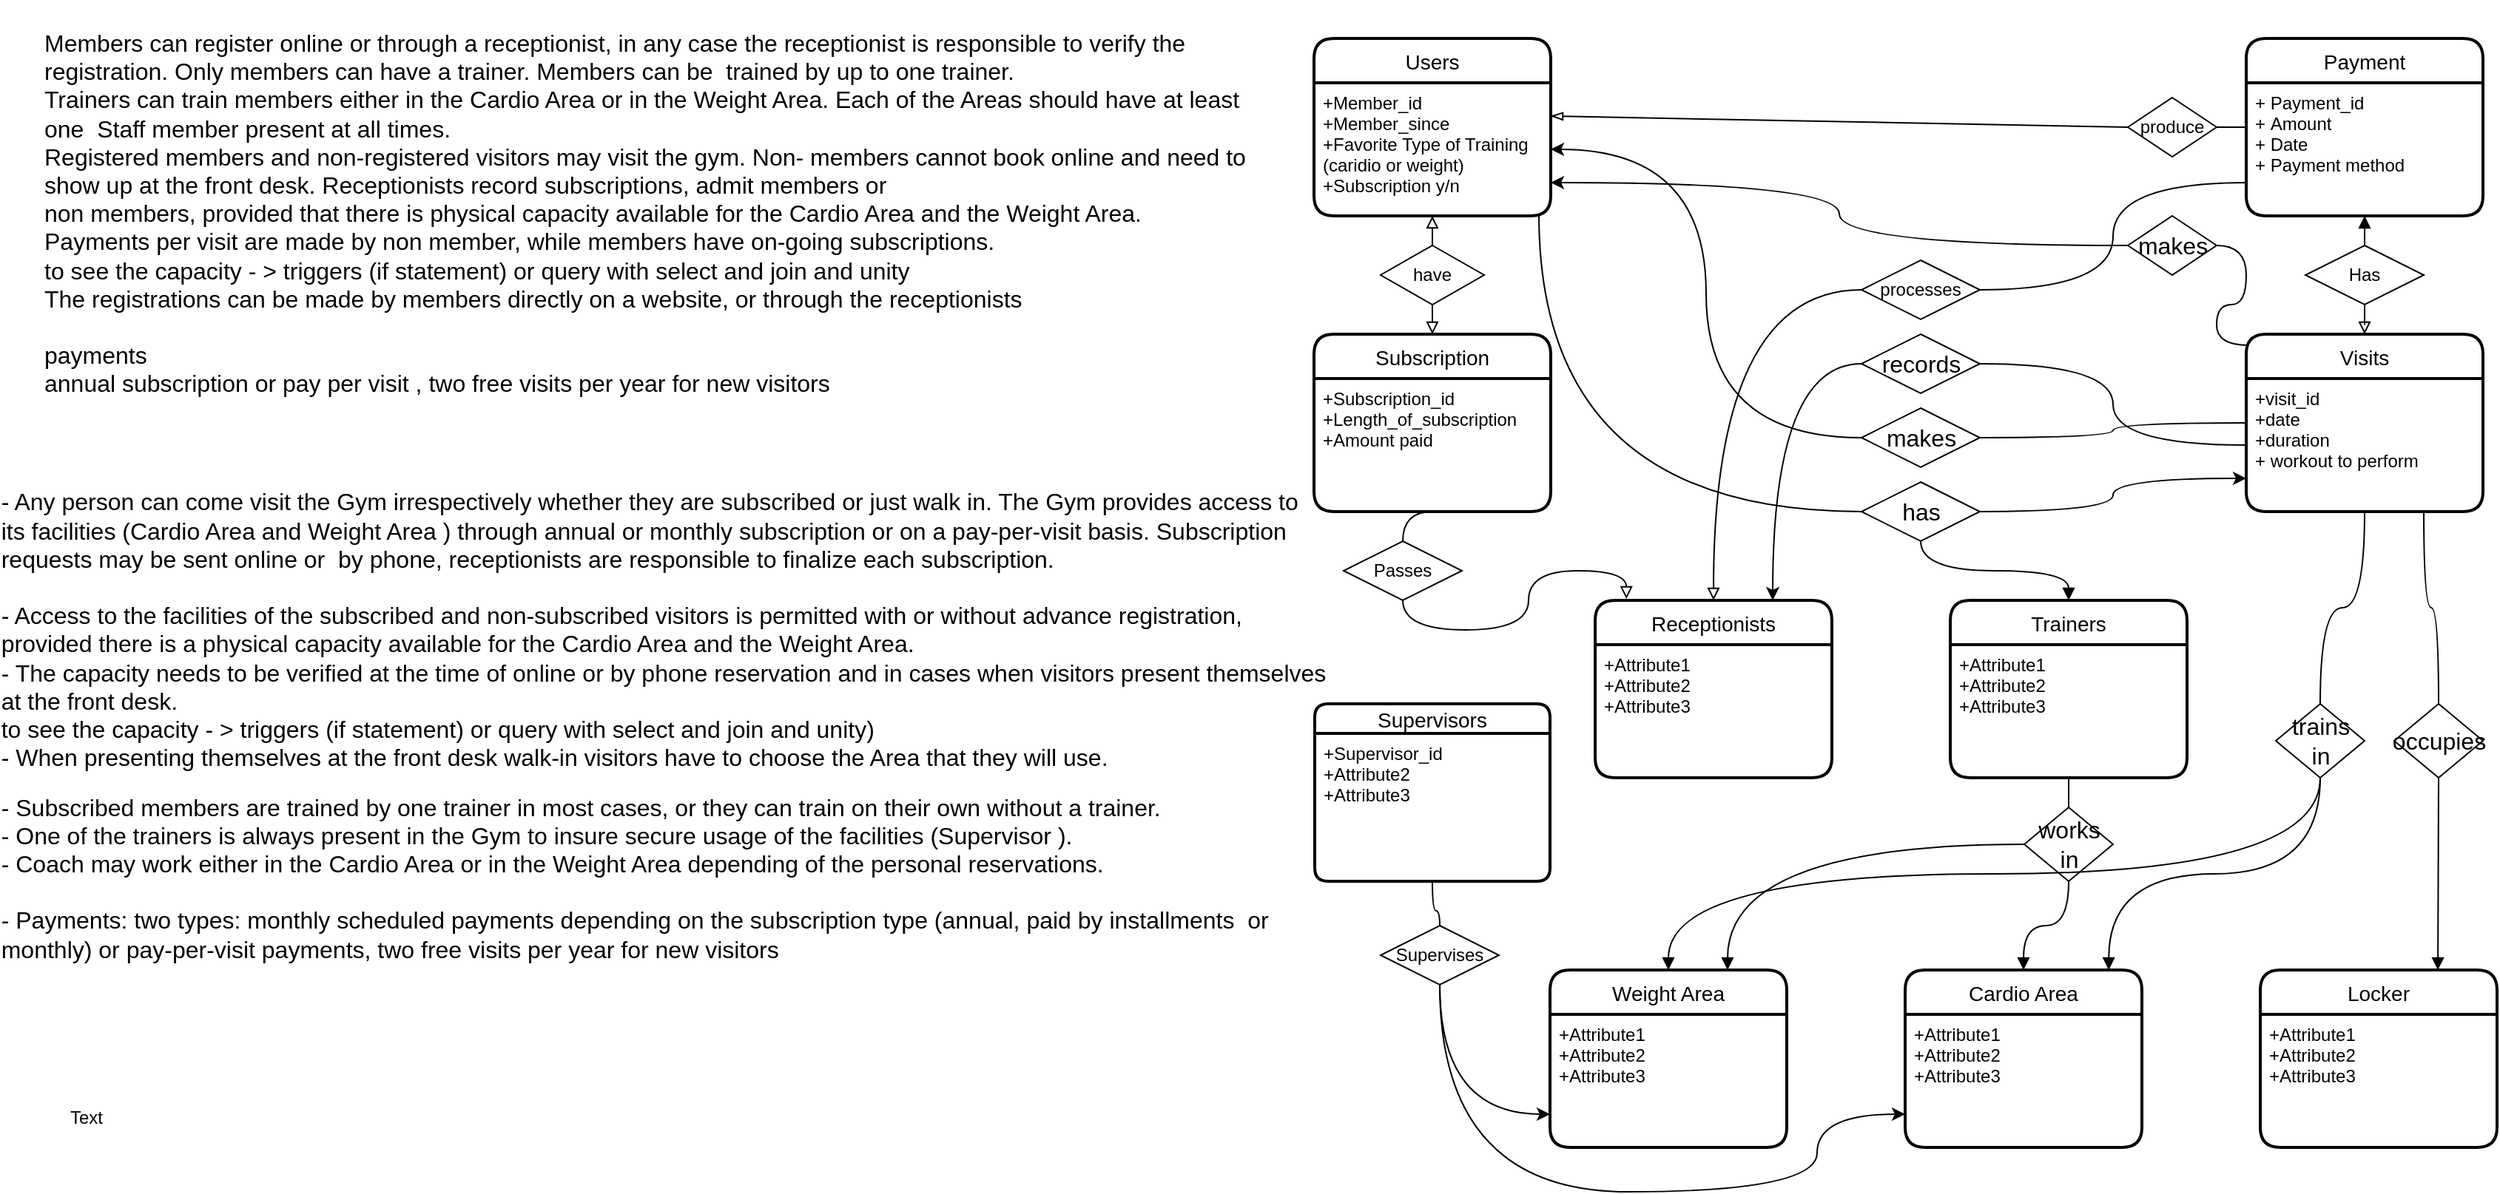 <mxfile version="16.6.2" type="github" pages="2">
  <diagram id="1JMSee2UDSkdAxNfkw2s" name="Page-1">
    <mxGraphModel dx="1918" dy="3443" grid="1" gridSize="10" guides="1" tooltips="1" connect="1" arrows="1" fold="1" page="1" pageScale="1" pageWidth="850" pageHeight="1100" math="0" shadow="0">
      <root>
        <mxCell id="0" />
        <mxCell id="1" parent="0" />
        <mxCell id="L0XOrqGyj3-YNECDvazH-1" value="&lt;div style=&quot;font-size: 16px&quot; align=&quot;left&quot;&gt;&lt;br&gt;&lt;div style=&quot;font-size: 16px&quot; align=&quot;left&quot;&gt;&lt;font style=&quot;font-size: 16px&quot;&gt;Members can register online or through a receptionist, in any case the receptionist is responsible to verify the &lt;br&gt;registration. Only members can have a trainer. Members can be&amp;nbsp; trained by up to one trainer.&lt;/font&gt;&lt;/div&gt;&lt;div style=&quot;font-size: 16px&quot; align=&quot;left&quot;&gt;&lt;font style=&quot;font-size: 16px&quot;&gt;Trainers can train members&amp;nbsp;either in the Cardio Area or in the Weight Area. Each of the Areas should have at least&lt;/font&gt;&lt;/div&gt;&lt;div style=&quot;font-size: 16px&quot; align=&quot;left&quot;&gt;&lt;font style=&quot;font-size: 16px&quot;&gt;one&amp;nbsp; Staff&amp;nbsp;&lt;/font&gt;&lt;font&gt;member&amp;nbsp;&lt;/font&gt;&lt;span&gt;present at all times.&lt;/span&gt;&lt;/div&gt;&lt;div style=&quot;font-size: 16px&quot; align=&quot;left&quot;&gt;&lt;span&gt;Registered members and non-registered visitors may visit the gym. Non- members cannot book online and need to&amp;nbsp;&lt;/span&gt;&lt;/div&gt;&lt;div style=&quot;font-size: 16px&quot; align=&quot;left&quot;&gt;&lt;span&gt;show up at the front desk. Receptionists record subscriptions, admit members or&amp;nbsp;&lt;/span&gt;&lt;/div&gt;&lt;div style=&quot;font-size: 16px&quot; align=&quot;left&quot;&gt;&lt;span&gt;non members, provided that there is physical capacity available for the Cardio Area and the Weight Area.&lt;/span&gt;&lt;/div&gt;&lt;div style=&quot;font-size: 16px&quot; align=&quot;left&quot;&gt;&lt;span&gt;Payments per visit are made by non member, while members have on-going subscriptions.&amp;nbsp;&lt;/span&gt;&lt;/div&gt;&lt;div style=&quot;font-size: 16px&quot; align=&quot;left&quot;&gt;&lt;font style=&quot;font-size: 16px&quot;&gt;to see the capacity - &amp;gt; triggers (if statement) or query with select and join and unity&amp;nbsp; &lt;br&gt;&lt;/font&gt;&lt;/div&gt;&lt;div style=&quot;font-size: 16px&quot; align=&quot;left&quot;&gt;&lt;font style=&quot;font-size: 16px&quot;&gt;The registrations can be made by members directly on a website, or through the receptionists &lt;br&gt;&lt;/font&gt;&lt;/div&gt;&lt;div style=&quot;font-size: 16px&quot; align=&quot;left&quot;&gt;&lt;font style=&quot;font-size: 16px&quot;&gt;&lt;br&gt;&lt;/font&gt;&lt;/div&gt;&lt;div style=&quot;font-size: 16px&quot; align=&quot;left&quot;&gt;&lt;font style=&quot;font-size: 16px&quot;&gt;payments&lt;/font&gt;&lt;/div&gt;&lt;div style=&quot;font-size: 16px&quot; align=&quot;left&quot;&gt;&lt;font style=&quot;font-size: 16px&quot;&gt;annual subscription or pay per visit , two free visits per year for new visitors &lt;br&gt;&lt;/font&gt;&lt;/div&gt;&lt;div style=&quot;font-size: 16px&quot; align=&quot;left&quot;&gt;&lt;font style=&quot;font-size: 16px&quot;&gt;&lt;br&gt;&lt;/font&gt;&lt;/div&gt;&lt;div style=&quot;font-size: 16px&quot; align=&quot;left&quot;&gt;&lt;font style=&quot;font-size: 16px&quot;&gt;&lt;br&gt;&lt;/font&gt;&lt;/div&gt;&lt;div style=&quot;font-size: 16px&quot; align=&quot;left&quot;&gt;&lt;font style=&quot;font-size: 16px&quot;&gt;&lt;br&gt;&lt;/font&gt;&lt;/div&gt;&lt;div style=&quot;font-size: 16px&quot; align=&quot;left&quot;&gt;&lt;font style=&quot;font-size: 16px&quot;&gt;&lt;br&gt;&lt;/font&gt;&lt;/div&gt;&lt;div style=&quot;font-size: 16px&quot; align=&quot;left&quot;&gt;&lt;span&gt;&amp;nbsp;&lt;/span&gt;&lt;span&gt;&amp;nbsp;&lt;/span&gt;&lt;span&gt;&amp;nbsp;&lt;/span&gt;&lt;br&gt;&lt;/div&gt;&lt;div style=&quot;font-size: 16px&quot; align=&quot;left&quot;&gt;&lt;font style=&quot;font-size: 16px&quot;&gt;&lt;span style=&quot;white-space: pre&quot;&gt; &lt;/span&gt;&lt;span style=&quot;white-space: pre&quot;&gt; &lt;/span&gt;&lt;span style=&quot;white-space: pre&quot;&gt; &lt;/span&gt;&lt;br&gt;&lt;/font&gt;&lt;/div&gt;&amp;nbsp;&lt;br&gt;&lt;div style=&quot;font-size: 16px&quot; align=&quot;left&quot;&gt;&lt;font style=&quot;font-size: 16px&quot;&gt;&lt;br&gt;&lt;/font&gt;&lt;/div&gt;&lt;/div&gt;&lt;div style=&quot;font-size: 16px&quot; align=&quot;left&quot;&gt;&lt;font style=&quot;font-size: 16px&quot;&gt;&lt;br&gt;&lt;/font&gt;&lt;/div&gt;" style="text;html=1;align=left;verticalAlign=middle;resizable=0;points=[];autosize=1;strokeColor=none;fillColor=none;" parent="1" vertex="1">
          <mxGeometry x="20" y="-2150" width="830" height="330" as="geometry" />
        </mxCell>
        <mxCell id="L0XOrqGyj3-YNECDvazH-2" value="Users" style="swimlane;childLayout=stackLayout;horizontal=1;startSize=30;horizontalStack=0;rounded=1;fontSize=14;fontStyle=0;strokeWidth=2;resizeParent=0;resizeLast=1;shadow=0;dashed=0;align=center;" parent="1" vertex="1">
          <mxGeometry x="880" y="-2180" width="160" height="120" as="geometry" />
        </mxCell>
        <mxCell id="L0XOrqGyj3-YNECDvazH-3" value="+Member_id&#xa;+Member_since&#xa;+Favorite Type of Training &#xa;(caridio or weight)&#xa;+Subscription y/n&#xa;&#xa;" style="align=left;strokeColor=none;fillColor=none;spacingLeft=4;fontSize=12;verticalAlign=top;resizable=0;rotatable=0;part=1;" parent="L0XOrqGyj3-YNECDvazH-2" vertex="1">
          <mxGeometry y="30" width="160" height="90" as="geometry" />
        </mxCell>
        <mxCell id="L0XOrqGyj3-YNECDvazH-4" value="Receptionists " style="swimlane;childLayout=stackLayout;horizontal=1;startSize=30;horizontalStack=0;rounded=1;fontSize=14;fontStyle=0;strokeWidth=2;resizeParent=0;resizeLast=1;shadow=0;dashed=0;align=center;" parent="1" vertex="1">
          <mxGeometry x="1070" y="-1800" width="160" height="120" as="geometry" />
        </mxCell>
        <mxCell id="L0XOrqGyj3-YNECDvazH-5" value="+Attribute1&#xa;+Attribute2&#xa;+Attribute3" style="align=left;strokeColor=none;fillColor=none;spacingLeft=4;fontSize=12;verticalAlign=top;resizable=0;rotatable=0;part=1;" parent="L0XOrqGyj3-YNECDvazH-4" vertex="1">
          <mxGeometry y="30" width="160" height="90" as="geometry" />
        </mxCell>
        <mxCell id="L0XOrqGyj3-YNECDvazH-6" value="Trainers" style="swimlane;childLayout=stackLayout;horizontal=1;startSize=30;horizontalStack=0;rounded=1;fontSize=14;fontStyle=0;strokeWidth=2;resizeParent=0;resizeLast=1;shadow=0;dashed=0;align=center;" parent="1" vertex="1">
          <mxGeometry x="1310" y="-1800" width="160" height="120" as="geometry" />
        </mxCell>
        <mxCell id="L0XOrqGyj3-YNECDvazH-7" value="+Attribute1&#xa;+Attribute2&#xa;+Attribute3" style="align=left;strokeColor=none;fillColor=none;spacingLeft=4;fontSize=12;verticalAlign=top;resizable=0;rotatable=0;part=1;" parent="L0XOrqGyj3-YNECDvazH-6" vertex="1">
          <mxGeometry y="30" width="160" height="90" as="geometry" />
        </mxCell>
        <mxCell id="L0XOrqGyj3-YNECDvazH-8" value="Supervisors" style="swimlane;childLayout=stackLayout;horizontal=1;startSize=20;horizontalStack=0;rounded=1;fontSize=14;fontStyle=0;strokeWidth=2;resizeParent=0;resizeLast=1;shadow=0;dashed=0;align=center;" parent="1" vertex="1">
          <mxGeometry x="880.5" y="-1730" width="159" height="120" as="geometry" />
        </mxCell>
        <mxCell id="L0XOrqGyj3-YNECDvazH-9" value="+Supervisor_id&#xa;+Attribute2&#xa;+Attribute3" style="align=left;strokeColor=none;fillColor=none;spacingLeft=4;fontSize=12;verticalAlign=top;resizable=0;rotatable=0;part=1;" parent="L0XOrqGyj3-YNECDvazH-8" vertex="1">
          <mxGeometry y="20" width="159" height="100" as="geometry" />
        </mxCell>
        <mxCell id="L0XOrqGyj3-YNECDvazH-10" value="Cardio Area" style="swimlane;childLayout=stackLayout;horizontal=1;startSize=30;horizontalStack=0;rounded=1;fontSize=14;fontStyle=0;strokeWidth=2;resizeParent=0;resizeLast=1;shadow=0;dashed=0;align=center;" parent="1" vertex="1">
          <mxGeometry x="1279.5" y="-1550" width="160" height="120" as="geometry" />
        </mxCell>
        <mxCell id="L0XOrqGyj3-YNECDvazH-11" value="+Attribute1&#xa;+Attribute2&#xa;+Attribute3" style="align=left;strokeColor=none;fillColor=none;spacingLeft=4;fontSize=12;verticalAlign=top;resizable=0;rotatable=0;part=1;" parent="L0XOrqGyj3-YNECDvazH-10" vertex="1">
          <mxGeometry y="30" width="160" height="90" as="geometry" />
        </mxCell>
        <mxCell id="L0XOrqGyj3-YNECDvazH-12" value="Locker " style="swimlane;childLayout=stackLayout;horizontal=1;startSize=30;horizontalStack=0;rounded=1;fontSize=14;fontStyle=0;strokeWidth=2;resizeParent=0;resizeLast=1;shadow=0;dashed=0;align=center;" parent="1" vertex="1">
          <mxGeometry x="1519.5" y="-1550" width="160" height="120" as="geometry" />
        </mxCell>
        <mxCell id="L0XOrqGyj3-YNECDvazH-13" value="+Attribute1&#xa;+Attribute2&#xa;+Attribute3" style="align=left;strokeColor=none;fillColor=none;spacingLeft=4;fontSize=12;verticalAlign=top;resizable=0;rotatable=0;part=1;" parent="L0XOrqGyj3-YNECDvazH-12" vertex="1">
          <mxGeometry y="30" width="160" height="90" as="geometry" />
        </mxCell>
        <mxCell id="L0XOrqGyj3-YNECDvazH-14" value="Weight Area" style="swimlane;childLayout=stackLayout;horizontal=1;startSize=30;horizontalStack=0;rounded=1;fontSize=14;fontStyle=0;strokeWidth=2;resizeParent=0;resizeLast=1;shadow=0;dashed=0;align=center;" parent="1" vertex="1">
          <mxGeometry x="1039.5" y="-1550" width="160" height="120" as="geometry" />
        </mxCell>
        <mxCell id="L0XOrqGyj3-YNECDvazH-15" value="+Attribute1&#xa;+Attribute2&#xa;+Attribute3" style="align=left;strokeColor=none;fillColor=none;spacingLeft=4;fontSize=12;verticalAlign=top;resizable=0;rotatable=0;part=1;" parent="L0XOrqGyj3-YNECDvazH-14" vertex="1">
          <mxGeometry y="30" width="160" height="90" as="geometry" />
        </mxCell>
        <mxCell id="L0XOrqGyj3-YNECDvazH-16" style="edgeStyle=orthogonalEdgeStyle;rounded=0;orthogonalLoop=1;jettySize=auto;html=1;fontSize=16;endArrow=none;endFill=0;curved=1;exitX=0;exitY=0.5;exitDx=0;exitDy=0;entryX=0.95;entryY=0.989;entryDx=0;entryDy=0;entryPerimeter=0;" parent="1" source="L0XOrqGyj3-YNECDvazH-18" target="L0XOrqGyj3-YNECDvazH-3" edge="1">
          <mxGeometry relative="1" as="geometry">
            <mxPoint x="1030" y="-2070" as="targetPoint" />
          </mxGeometry>
        </mxCell>
        <mxCell id="L0XOrqGyj3-YNECDvazH-17" style="edgeStyle=orthogonalEdgeStyle;curved=1;orthogonalLoop=1;jettySize=auto;html=1;entryX=0.5;entryY=0;entryDx=0;entryDy=0;endArrow=block;endFill=1;exitX=0.5;exitY=1;exitDx=0;exitDy=0;" parent="1" source="L0XOrqGyj3-YNECDvazH-18" target="L0XOrqGyj3-YNECDvazH-6" edge="1">
          <mxGeometry relative="1" as="geometry" />
        </mxCell>
        <mxCell id="pXAxvWOuB3EgA2IOpRoH-1" style="edgeStyle=orthogonalEdgeStyle;rounded=0;orthogonalLoop=1;jettySize=auto;html=1;exitX=1;exitY=0.5;exitDx=0;exitDy=0;entryX=0;entryY=0.75;entryDx=0;entryDy=0;curved=1;" parent="1" source="L0XOrqGyj3-YNECDvazH-18" target="L0XOrqGyj3-YNECDvazH-28" edge="1">
          <mxGeometry relative="1" as="geometry" />
        </mxCell>
        <mxCell id="L0XOrqGyj3-YNECDvazH-18" value="has" style="shape=rhombus;html=1;dashed=0;whitespace=wrap;perimeter=rhombusPerimeter;fontSize=16;" parent="1" vertex="1">
          <mxGeometry x="1250" y="-1880" width="80" height="40" as="geometry" />
        </mxCell>
        <mxCell id="L0XOrqGyj3-YNECDvazH-19" style="edgeStyle=orthogonalEdgeStyle;curved=1;rounded=0;orthogonalLoop=1;jettySize=auto;html=1;entryX=0.5;entryY=1;entryDx=0;entryDy=0;fontSize=16;startArrow=none;startFill=0;endArrow=none;endFill=0;" parent="1" source="L0XOrqGyj3-YNECDvazH-21" target="L0XOrqGyj3-YNECDvazH-7" edge="1">
          <mxGeometry relative="1" as="geometry" />
        </mxCell>
        <mxCell id="L0XOrqGyj3-YNECDvazH-20" style="edgeStyle=orthogonalEdgeStyle;curved=1;rounded=0;orthogonalLoop=1;jettySize=auto;html=1;exitX=0.5;exitY=1;exitDx=0;exitDy=0;entryX=0.5;entryY=0;entryDx=0;entryDy=0;fontSize=16;startArrow=none;startFill=0;endArrow=block;endFill=1;" parent="1" source="L0XOrqGyj3-YNECDvazH-21" target="L0XOrqGyj3-YNECDvazH-10" edge="1">
          <mxGeometry relative="1" as="geometry" />
        </mxCell>
        <mxCell id="L0XOrqGyj3-YNECDvazH-21" value="&lt;div&gt;works &lt;br&gt;&lt;/div&gt;&lt;div&gt;in&lt;/div&gt;" style="shape=rhombus;html=1;dashed=0;whitespace=wrap;perimeter=rhombusPerimeter;fontSize=16;" parent="1" vertex="1">
          <mxGeometry x="1360" y="-1660" width="60" height="50" as="geometry" />
        </mxCell>
        <mxCell id="L0XOrqGyj3-YNECDvazH-22" style="edgeStyle=orthogonalEdgeStyle;curved=1;rounded=0;orthogonalLoop=1;jettySize=auto;html=1;fontSize=16;startArrow=none;startFill=0;endArrow=block;endFill=1;entryX=0.75;entryY=0;entryDx=0;entryDy=0;exitX=0;exitY=0.5;exitDx=0;exitDy=0;" parent="1" source="L0XOrqGyj3-YNECDvazH-21" target="L0XOrqGyj3-YNECDvazH-14" edge="1">
          <mxGeometry relative="1" as="geometry">
            <mxPoint x="1270" y="-1295" as="sourcePoint" />
            <mxPoint x="1160" y="-1265" as="targetPoint" />
          </mxGeometry>
        </mxCell>
        <mxCell id="L0XOrqGyj3-YNECDvazH-23" style="edgeStyle=orthogonalEdgeStyle;curved=1;rounded=0;orthogonalLoop=1;jettySize=auto;html=1;entryX=1;entryY=0.5;entryDx=0;entryDy=0;fontSize=16;startArrow=none;startFill=0;endArrow=classic;endFill=1;" parent="1" source="L0XOrqGyj3-YNECDvazH-25" target="L0XOrqGyj3-YNECDvazH-3" edge="1">
          <mxGeometry relative="1" as="geometry">
            <mxPoint x="1250" y="-1730" as="sourcePoint" />
            <mxPoint x="930" y="-1627.5" as="targetPoint" />
          </mxGeometry>
        </mxCell>
        <mxCell id="L0XOrqGyj3-YNECDvazH-24" style="edgeStyle=orthogonalEdgeStyle;curved=1;rounded=0;orthogonalLoop=1;jettySize=auto;html=1;entryX=0;entryY=0.5;entryDx=0;entryDy=0;fontSize=16;startArrow=none;startFill=0;endArrow=none;endFill=0;exitX=1;exitY=0.5;exitDx=0;exitDy=0;" parent="1" source="L0XOrqGyj3-YNECDvazH-25" target="L0XOrqGyj3-YNECDvazH-27" edge="1">
          <mxGeometry relative="1" as="geometry" />
        </mxCell>
        <mxCell id="L0XOrqGyj3-YNECDvazH-25" value="makes" style="shape=rhombus;html=1;dashed=0;whitespace=wrap;perimeter=rhombusPerimeter;fontSize=16;" parent="1" vertex="1">
          <mxGeometry x="1250" y="-1930" width="80" height="40" as="geometry" />
        </mxCell>
        <mxCell id="L0XOrqGyj3-YNECDvazH-26" style="edgeStyle=orthogonalEdgeStyle;curved=1;orthogonalLoop=1;jettySize=auto;html=1;entryX=1;entryY=0.75;entryDx=0;entryDy=0;endArrow=classic;endFill=1;startArrow=none;" parent="1" source="L0XOrqGyj3-YNECDvazH-43" target="L0XOrqGyj3-YNECDvazH-3" edge="1">
          <mxGeometry relative="1" as="geometry">
            <mxPoint x="1340.0" y="-2105" as="targetPoint" />
          </mxGeometry>
        </mxCell>
        <mxCell id="L0XOrqGyj3-YNECDvazH-27" value="Visits" style="swimlane;childLayout=stackLayout;horizontal=1;startSize=30;horizontalStack=0;rounded=1;fontSize=14;fontStyle=0;strokeWidth=2;resizeParent=0;resizeLast=1;shadow=0;dashed=0;align=center;" parent="1" vertex="1">
          <mxGeometry x="1510" y="-1980" width="160" height="120" as="geometry" />
        </mxCell>
        <mxCell id="L0XOrqGyj3-YNECDvazH-28" value="+visit_id&#xa;+date&#xa;+duration&#xa;+ workout to perform" style="align=left;strokeColor=none;fillColor=none;spacingLeft=4;fontSize=12;verticalAlign=top;resizable=0;rotatable=0;part=1;" parent="L0XOrqGyj3-YNECDvazH-27" vertex="1">
          <mxGeometry y="30" width="160" height="90" as="geometry" />
        </mxCell>
        <mxCell id="L0XOrqGyj3-YNECDvazH-29" value="" style="edgeStyle=orthogonalEdgeStyle;curved=1;rounded=0;orthogonalLoop=1;jettySize=auto;html=1;fontSize=16;startArrow=none;startFill=0;endArrow=block;endFill=1;entryX=0.75;entryY=0;entryDx=0;entryDy=0;" parent="1" source="L0XOrqGyj3-YNECDvazH-31" target="L0XOrqGyj3-YNECDvazH-12" edge="1">
          <mxGeometry relative="1" as="geometry" />
        </mxCell>
        <mxCell id="L0XOrqGyj3-YNECDvazH-30" style="rounded=0;orthogonalLoop=1;jettySize=auto;html=1;entryX=0.75;entryY=1;entryDx=0;entryDy=0;fontSize=16;startArrow=none;startFill=0;endArrow=none;endFill=0;exitX=0.5;exitY=0;exitDx=0;exitDy=0;edgeStyle=orthogonalEdgeStyle;curved=1;" parent="1" source="L0XOrqGyj3-YNECDvazH-31" target="L0XOrqGyj3-YNECDvazH-28" edge="1">
          <mxGeometry relative="1" as="geometry" />
        </mxCell>
        <mxCell id="L0XOrqGyj3-YNECDvazH-31" value="occupies " style="shape=rhombus;html=1;dashed=0;whitespace=wrap;perimeter=rhombusPerimeter;fontSize=16;" parent="1" vertex="1">
          <mxGeometry x="1610" y="-1730" width="60" height="50" as="geometry" />
        </mxCell>
        <mxCell id="L0XOrqGyj3-YNECDvazH-32" style="edgeStyle=orthogonalEdgeStyle;curved=1;rounded=0;orthogonalLoop=1;jettySize=auto;html=1;fontSize=16;startArrow=none;startFill=0;endArrow=none;endFill=0;" parent="1" source="L0XOrqGyj3-YNECDvazH-35" target="L0XOrqGyj3-YNECDvazH-28" edge="1">
          <mxGeometry relative="1" as="geometry">
            <mxPoint x="1580" y="-1535" as="targetPoint" />
          </mxGeometry>
        </mxCell>
        <mxCell id="L0XOrqGyj3-YNECDvazH-33" style="edgeStyle=orthogonalEdgeStyle;curved=1;rounded=0;orthogonalLoop=1;jettySize=auto;html=1;fontSize=16;startArrow=none;startFill=0;endArrow=block;endFill=1;exitX=0.5;exitY=1;exitDx=0;exitDy=0;" parent="1" source="L0XOrqGyj3-YNECDvazH-35" target="L0XOrqGyj3-YNECDvazH-14" edge="1">
          <mxGeometry relative="1" as="geometry" />
        </mxCell>
        <mxCell id="L0XOrqGyj3-YNECDvazH-34" style="edgeStyle=orthogonalEdgeStyle;curved=1;rounded=0;orthogonalLoop=1;jettySize=auto;html=1;entryX=0.86;entryY=0;entryDx=0;entryDy=0;fontSize=16;startArrow=none;startFill=0;endArrow=block;endFill=1;exitX=0.5;exitY=1;exitDx=0;exitDy=0;entryPerimeter=0;" parent="1" source="L0XOrqGyj3-YNECDvazH-35" target="L0XOrqGyj3-YNECDvazH-10" edge="1">
          <mxGeometry relative="1" as="geometry" />
        </mxCell>
        <mxCell id="L0XOrqGyj3-YNECDvazH-35" value="&lt;div&gt;trains &lt;br&gt;&lt;/div&gt;&lt;div&gt;in&lt;/div&gt;" style="shape=rhombus;html=1;dashed=0;whitespace=wrap;perimeter=rhombusPerimeter;fontSize=16;" parent="1" vertex="1">
          <mxGeometry x="1530" y="-1730" width="60" height="50" as="geometry" />
        </mxCell>
        <mxCell id="L0XOrqGyj3-YNECDvazH-36" value="" style="edgeStyle=orthogonalEdgeStyle;curved=1;rounded=0;orthogonalLoop=1;jettySize=auto;html=1;fontSize=16;startArrow=none;startFill=0;endArrow=classic;endFill=1;entryX=0.75;entryY=0;entryDx=0;entryDy=0;" parent="1" source="L0XOrqGyj3-YNECDvazH-38" target="L0XOrqGyj3-YNECDvazH-4" edge="1">
          <mxGeometry relative="1" as="geometry" />
        </mxCell>
        <mxCell id="L0XOrqGyj3-YNECDvazH-37" value="" style="edgeStyle=orthogonalEdgeStyle;curved=1;rounded=0;orthogonalLoop=1;jettySize=auto;html=1;fontSize=16;startArrow=none;startFill=0;endArrow=none;endFill=0;entryX=0;entryY=0.5;entryDx=0;entryDy=0;exitX=1;exitY=0.5;exitDx=0;exitDy=0;" parent="1" source="L0XOrqGyj3-YNECDvazH-38" target="L0XOrqGyj3-YNECDvazH-28" edge="1">
          <mxGeometry relative="1" as="geometry" />
        </mxCell>
        <mxCell id="L0XOrqGyj3-YNECDvazH-39" value="Payment" style="swimlane;childLayout=stackLayout;horizontal=1;startSize=30;horizontalStack=0;rounded=1;fontSize=14;fontStyle=0;strokeWidth=2;resizeParent=0;resizeLast=1;shadow=0;dashed=0;align=center;" parent="1" vertex="1">
          <mxGeometry x="1510" y="-2180" width="160" height="120" as="geometry" />
        </mxCell>
        <mxCell id="L0XOrqGyj3-YNECDvazH-40" value="+ Payment_id&#xa;+ Amount &#xa;+ Date&#xa;+ Payment method&#xa;" style="align=left;strokeColor=none;fillColor=none;spacingLeft=4;fontSize=12;verticalAlign=top;resizable=0;rotatable=0;part=1;" parent="L0XOrqGyj3-YNECDvazH-39" vertex="1">
          <mxGeometry y="30" width="160" height="90" as="geometry" />
        </mxCell>
        <mxCell id="L0XOrqGyj3-YNECDvazH-43" value="makes" style="shape=rhombus;html=1;dashed=0;whitespace=wrap;perimeter=rhombusPerimeter;fontSize=16;" parent="1" vertex="1">
          <mxGeometry x="1430" y="-2060" width="60" height="40" as="geometry" />
        </mxCell>
        <mxCell id="L0XOrqGyj3-YNECDvazH-44" value="" style="orthogonalLoop=1;jettySize=auto;html=1;entryX=1;entryY=0.5;entryDx=0;entryDy=0;endArrow=none;endFill=1;exitX=0.009;exitY=0.062;exitDx=0;exitDy=0;exitPerimeter=0;edgeStyle=orthogonalEdgeStyle;curved=1;" parent="1" source="L0XOrqGyj3-YNECDvazH-27" target="L0XOrqGyj3-YNECDvazH-43" edge="1">
          <mxGeometry relative="1" as="geometry">
            <mxPoint x="1530.0" y="-1609.923" as="sourcePoint" />
            <mxPoint x="1410.0" y="-1735" as="targetPoint" />
          </mxGeometry>
        </mxCell>
        <mxCell id="L0XOrqGyj3-YNECDvazH-45" style="edgeStyle=orthogonalEdgeStyle;curved=1;orthogonalLoop=1;jettySize=auto;html=1;entryX=0;entryY=0.75;entryDx=0;entryDy=0;endArrow=classic;endFill=1;exitX=0.5;exitY=1;exitDx=0;exitDy=0;" parent="1" source="L0XOrqGyj3-YNECDvazH-47" target="L0XOrqGyj3-YNECDvazH-15" edge="1">
          <mxGeometry relative="1" as="geometry" />
        </mxCell>
        <mxCell id="L0XOrqGyj3-YNECDvazH-46" style="edgeStyle=orthogonalEdgeStyle;curved=1;orthogonalLoop=1;jettySize=auto;html=1;entryX=0;entryY=0.75;entryDx=0;entryDy=0;endArrow=classic;endFill=1;exitX=0.5;exitY=1;exitDx=0;exitDy=0;" parent="1" source="L0XOrqGyj3-YNECDvazH-47" target="L0XOrqGyj3-YNECDvazH-11" edge="1">
          <mxGeometry relative="1" as="geometry">
            <Array as="points">
              <mxPoint x="965" y="-1400" />
              <mxPoint x="1220" y="-1400" />
              <mxPoint x="1220" y="-1452" />
            </Array>
          </mxGeometry>
        </mxCell>
        <mxCell id="L0XOrqGyj3-YNECDvazH-47" value="Supervises" style="rhombus;whiteSpace=wrap;html=1;" parent="1" vertex="1">
          <mxGeometry x="925" y="-1580" width="80" height="40" as="geometry" />
        </mxCell>
        <mxCell id="L0XOrqGyj3-YNECDvazH-49" value="Subscription" style="swimlane;childLayout=stackLayout;horizontal=1;startSize=30;horizontalStack=0;rounded=1;fontSize=14;fontStyle=0;strokeWidth=2;resizeParent=0;resizeLast=1;shadow=0;dashed=0;align=center;" parent="1" vertex="1">
          <mxGeometry x="880" y="-1980" width="160" height="120" as="geometry" />
        </mxCell>
        <mxCell id="L0XOrqGyj3-YNECDvazH-50" value="+Subscription_id&#xa;+Length_of_subscription&#xa;+Amount paid &#xa;" style="align=left;strokeColor=none;fillColor=none;spacingLeft=4;fontSize=12;verticalAlign=top;resizable=0;rotatable=0;part=1;" parent="L0XOrqGyj3-YNECDvazH-49" vertex="1">
          <mxGeometry y="30" width="160" height="90" as="geometry" />
        </mxCell>
        <mxCell id="L0XOrqGyj3-YNECDvazH-51" style="edgeStyle=orthogonalEdgeStyle;curved=1;orthogonalLoop=1;jettySize=auto;html=1;endArrow=block;endFill=0;" parent="1" source="L0XOrqGyj3-YNECDvazH-53" target="L0XOrqGyj3-YNECDvazH-27" edge="1">
          <mxGeometry relative="1" as="geometry" />
        </mxCell>
        <mxCell id="L0XOrqGyj3-YNECDvazH-52" style="edgeStyle=orthogonalEdgeStyle;curved=1;orthogonalLoop=1;jettySize=auto;html=1;endArrow=block;endFill=1;" parent="1" source="L0XOrqGyj3-YNECDvazH-53" target="L0XOrqGyj3-YNECDvazH-40" edge="1">
          <mxGeometry relative="1" as="geometry" />
        </mxCell>
        <mxCell id="L0XOrqGyj3-YNECDvazH-53" value="Has" style="rhombus;whiteSpace=wrap;html=1;" parent="1" vertex="1">
          <mxGeometry x="1550" y="-2040" width="80" height="40" as="geometry" />
        </mxCell>
        <mxCell id="L0XOrqGyj3-YNECDvazH-54" style="orthogonalLoop=1;jettySize=auto;html=1;endArrow=block;endFill=0;exitX=0.5;exitY=1;exitDx=0;exitDy=0;entryX=0.5;entryY=0;entryDx=0;entryDy=0;edgeStyle=orthogonalEdgeStyle;curved=1;" parent="1" source="L0XOrqGyj3-YNECDvazH-56" target="L0XOrqGyj3-YNECDvazH-49" edge="1">
          <mxGeometry relative="1" as="geometry">
            <mxPoint x="970" y="-1940" as="targetPoint" />
          </mxGeometry>
        </mxCell>
        <mxCell id="L0XOrqGyj3-YNECDvazH-55" style="orthogonalLoop=1;jettySize=auto;html=1;entryX=0.5;entryY=1;entryDx=0;entryDy=0;endArrow=block;endFill=0;exitX=0.5;exitY=0;exitDx=0;exitDy=0;edgeStyle=orthogonalEdgeStyle;curved=1;" parent="1" source="L0XOrqGyj3-YNECDvazH-56" target="L0XOrqGyj3-YNECDvazH-3" edge="1">
          <mxGeometry relative="1" as="geometry">
            <mxPoint x="850" y="-1680" as="targetPoint" />
          </mxGeometry>
        </mxCell>
        <mxCell id="L0XOrqGyj3-YNECDvazH-56" value="have" style="rhombus;whiteSpace=wrap;html=1;" parent="1" vertex="1">
          <mxGeometry x="925" y="-2040" width="70" height="40" as="geometry" />
        </mxCell>
        <mxCell id="L0XOrqGyj3-YNECDvazH-57" style="edgeStyle=orthogonalEdgeStyle;curved=1;orthogonalLoop=1;jettySize=auto;html=1;endArrow=block;endFill=0;" parent="1" source="L0XOrqGyj3-YNECDvazH-59" target="L0XOrqGyj3-YNECDvazH-4" edge="1">
          <mxGeometry relative="1" as="geometry" />
        </mxCell>
        <mxCell id="L0XOrqGyj3-YNECDvazH-58" style="edgeStyle=orthogonalEdgeStyle;curved=1;orthogonalLoop=1;jettySize=auto;html=1;entryX=0;entryY=0.75;entryDx=0;entryDy=0;endArrow=none;endFill=0;" parent="1" source="L0XOrqGyj3-YNECDvazH-59" target="L0XOrqGyj3-YNECDvazH-40" edge="1">
          <mxGeometry relative="1" as="geometry" />
        </mxCell>
        <mxCell id="L0XOrqGyj3-YNECDvazH-59" value="processes" style="rhombus;whiteSpace=wrap;html=1;" parent="1" vertex="1">
          <mxGeometry x="1250" y="-2030" width="80" height="40" as="geometry" />
        </mxCell>
        <mxCell id="L0XOrqGyj3-YNECDvazH-60" style="edgeStyle=orthogonalEdgeStyle;curved=1;orthogonalLoop=1;jettySize=auto;html=1;entryX=0.132;entryY=-0.008;entryDx=0;entryDy=0;entryPerimeter=0;endArrow=block;endFill=0;exitX=0.5;exitY=1;exitDx=0;exitDy=0;" parent="1" source="L0XOrqGyj3-YNECDvazH-62" target="L0XOrqGyj3-YNECDvazH-4" edge="1">
          <mxGeometry relative="1" as="geometry" />
        </mxCell>
        <mxCell id="L0XOrqGyj3-YNECDvazH-61" style="edgeStyle=orthogonalEdgeStyle;curved=1;orthogonalLoop=1;jettySize=auto;html=1;entryX=0.5;entryY=1;entryDx=0;entryDy=0;endArrow=none;endFill=0;" parent="1" source="L0XOrqGyj3-YNECDvazH-62" target="L0XOrqGyj3-YNECDvazH-50" edge="1">
          <mxGeometry relative="1" as="geometry" />
        </mxCell>
        <mxCell id="L0XOrqGyj3-YNECDvazH-62" value="Passes" style="rhombus;whiteSpace=wrap;html=1;" parent="1" vertex="1">
          <mxGeometry x="900" y="-1840" width="80" height="40" as="geometry" />
        </mxCell>
        <mxCell id="L0XOrqGyj3-YNECDvazH-63" value="" style="edgeStyle=orthogonalEdgeStyle;curved=1;orthogonalLoop=1;jettySize=auto;html=1;endArrow=none;endFill=0;startArrow=none;startFill=0;exitX=1;exitY=0.5;exitDx=0;exitDy=0;" parent="1" source="pXAxvWOuB3EgA2IOpRoH-2" target="L0XOrqGyj3-YNECDvazH-39" edge="1">
          <mxGeometry relative="1" as="geometry">
            <Array as="points" />
            <mxPoint x="1390" y="-2119.933" as="sourcePoint" />
            <mxPoint x="1600" y="-2010" as="targetPoint" />
          </mxGeometry>
        </mxCell>
        <mxCell id="pXAxvWOuB3EgA2IOpRoH-2" value="produce" style="rhombus;whiteSpace=wrap;html=1;" parent="1" vertex="1">
          <mxGeometry x="1430" y="-2140" width="60" height="40" as="geometry" />
        </mxCell>
        <mxCell id="pXAxvWOuB3EgA2IOpRoH-3" value="" style="orthogonalLoop=1;jettySize=auto;html=1;entryX=0;entryY=0.5;entryDx=0;entryDy=0;endArrow=none;endFill=0;startArrow=blockThin;startFill=0;exitX=1;exitY=0.25;exitDx=0;exitDy=0;" parent="1" source="L0XOrqGyj3-YNECDvazH-3" target="pXAxvWOuB3EgA2IOpRoH-2" edge="1">
          <mxGeometry relative="1" as="geometry">
            <mxPoint x="1340.0" y="-2127.5" as="sourcePoint" />
            <mxPoint x="1596.667" y="-2106.667" as="targetPoint" />
          </mxGeometry>
        </mxCell>
        <mxCell id="pXAxvWOuB3EgA2IOpRoH-4" value="&lt;div style=&quot;font-size: 16px&quot; align=&quot;left&quot;&gt;&lt;font style=&quot;font-size: 16px&quot;&gt;&lt;br&gt;&lt;/font&gt;&lt;/div&gt;&lt;div style=&quot;font-size: 16px&quot; align=&quot;left&quot;&gt;&lt;div style=&quot;font-size: 16px&quot; align=&quot;left&quot;&gt;&lt;font style=&quot;font-size: 16px&quot;&gt;- Any person can come visit the Gym irrespectively whether they are subscribed or just walk in. The Gym provides access to &lt;br&gt;&lt;/font&gt;&lt;/div&gt;&lt;div style=&quot;font-size: 16px&quot; align=&quot;left&quot;&gt;&lt;font style=&quot;font-size: 16px&quot;&gt;its facilities (&lt;/font&gt;&lt;font style=&quot;font-size: 16px&quot;&gt;&lt;font style=&quot;font-size: 16px&quot;&gt;Cardio Area and Weight Area &lt;/font&gt;) through annual or monthly subscription or on a pay-per-visit basis. Subscription &lt;br&gt;&lt;/font&gt;&lt;/div&gt;&lt;div style=&quot;font-size: 16px&quot; align=&quot;left&quot;&gt;&lt;font style=&quot;font-size: 16px&quot;&gt;requests may be sent online or&amp;nbsp; &lt;/font&gt;&lt;font style=&quot;font-size: 16px&quot;&gt;by phone, receptionists are responsible to finalize each subscription. &lt;/font&gt;&lt;br&gt;&lt;/div&gt;&lt;/div&gt;&lt;div style=&quot;font-size: 16px&quot; align=&quot;left&quot;&gt;&lt;font style=&quot;font-size: 16px&quot;&gt;&lt;br&gt;- Access to the facilities of the subscribed and non-subscribed visitors is permitted&lt;/font&gt;&lt;font style=&quot;font-size: 16px&quot;&gt; with or without advance registration, &lt;br&gt;&lt;/font&gt;&lt;/div&gt;&lt;div style=&quot;font-size: 16px&quot; align=&quot;left&quot;&gt;&lt;font style=&quot;font-size: 16px&quot;&gt;provided there is a physical capacity available for the Cardio Area and the Weight Area. &lt;br&gt;&lt;/font&gt;&lt;/div&gt;&lt;div style=&quot;font-size: 16px&quot; align=&quot;left&quot;&gt;&lt;font style=&quot;font-size: 16px&quot;&gt;- The capacity needs to be verified at the time of online or by phone reservation and in cases when visitors present themselves &lt;br&gt;&lt;/font&gt;&lt;/div&gt;&lt;div style=&quot;font-size: 16px&quot; align=&quot;left&quot;&gt;&lt;font style=&quot;font-size: 16px&quot;&gt;at the front desk. &lt;br&gt;&lt;/font&gt;&lt;/div&gt;&lt;div style=&quot;font-size: 16px&quot; align=&quot;left&quot;&gt;&lt;font style=&quot;font-size: 16px&quot;&gt;to see the capacity - &amp;gt; triggers (if statement) or query with select and join and unity) &lt;br&gt;&lt;/font&gt;&lt;/div&gt;&lt;div style=&quot;font-size: 16px&quot; align=&quot;left&quot;&gt;&lt;font style=&quot;font-size: 16px&quot;&gt;- When presenting themselves at the front desk walk-in visitors have to choose the Area that they will use.&lt;br&gt;&lt;/font&gt;&lt;/div&gt;&lt;br&gt;&lt;div style=&quot;font-size: 16px&quot; align=&quot;left&quot;&gt;- &lt;font style=&quot;font-size: 16px&quot;&gt;Subscribed members &lt;/font&gt;&lt;font style=&quot;font-size: 16px&quot;&gt;are trained by one trainer in most&lt;/font&gt;&lt;font style=&quot;font-size: 16px&quot;&gt; cases, or they can train on their own without a trainer. &lt;br&gt;&lt;/font&gt;&lt;/div&gt;&lt;div align=&quot;left&quot;&gt;&lt;font style=&quot;font-size: 16px&quot;&gt;- One of the trainers is always present in the Gym to insure secure&lt;/font&gt;&lt;font style=&quot;font-size: 16px&quot;&gt; usage of the facilities (&lt;/font&gt;&lt;font style=&quot;font-size: 16px&quot;&gt;&lt;font style=&quot;font-size: 16px&quot;&gt;Supervisor &lt;/font&gt;).&amp;nbsp; &lt;/font&gt;&lt;br&gt;&lt;/div&gt;&lt;div style=&quot;font-size: 16px&quot; align=&quot;left&quot;&gt;- Coach &lt;font style=&quot;font-size: 16px&quot;&gt;may work either in the Cardio Area or in the Weight Area depending of the personal reservations.&lt;/font&gt;&lt;/div&gt;&lt;div style=&quot;font-size: 16px&quot; align=&quot;left&quot;&gt;&lt;font style=&quot;font-size: 16px&quot;&gt;&lt;br&gt;&lt;/font&gt;&lt;/div&gt;&lt;div style=&quot;font-size: 16px&quot; align=&quot;left&quot;&gt;&lt;font style=&quot;font-size: 16px&quot;&gt;- Payments: two types: monthly scheduled payments depending on the subscription type (annual, paid by installments&amp;nbsp; or &lt;br&gt;&lt;/font&gt;&lt;/div&gt;&lt;div style=&quot;font-size: 16px&quot; align=&quot;left&quot;&gt;&lt;font style=&quot;font-size: 16px&quot;&gt;monthly) or pay-per-visit payments, two free visits per year for new visitors&lt;/font&gt;&lt;/div&gt;" style="text;html=1;align=center;verticalAlign=middle;resizable=0;points=[];autosize=1;strokeColor=none;fillColor=none;" parent="1" vertex="1">
          <mxGeometry x="30" y="-1840" width="820" height="230" as="geometry" />
        </mxCell>
        <mxCell id="L0XOrqGyj3-YNECDvazH-38" value="records" style="shape=rhombus;html=1;dashed=0;whitespace=wrap;perimeter=rhombusPerimeter;fontSize=16;" parent="1" vertex="1">
          <mxGeometry x="1250" y="-1980" width="80" height="40" as="geometry" />
        </mxCell>
        <mxCell id="p9I0wW-oWTa7kuHZ8tq4-2" style="edgeStyle=orthogonalEdgeStyle;curved=1;orthogonalLoop=1;jettySize=auto;html=1;endArrow=none;endFill=0;" parent="1" source="L0XOrqGyj3-YNECDvazH-9" target="L0XOrqGyj3-YNECDvazH-47" edge="1">
          <mxGeometry relative="1" as="geometry" />
        </mxCell>
        <mxCell id="TmbbDRr6-DRs6a-UMzAk-1" value="Text" style="text;html=1;align=center;verticalAlign=middle;resizable=0;points=[];autosize=1;strokeColor=none;fillColor=none;" parent="1" vertex="1">
          <mxGeometry x="30" y="-1460" width="40" height="20" as="geometry" />
        </mxCell>
      </root>
    </mxGraphModel>
  </diagram>
  <diagram id="QqnNpOu0w_UOjkraV2tt" name="Table creation">
    <mxGraphModel dx="782" dy="436" grid="1" gridSize="10" guides="1" tooltips="1" connect="1" arrows="1" fold="1" page="1" pageScale="1" pageWidth="850" pageHeight="1100" math="0" shadow="0">
      <root>
        <mxCell id="mHffD-b_kKgBGCKh0JiN-0" />
        <mxCell id="mHffD-b_kKgBGCKh0JiN-1" parent="mHffD-b_kKgBGCKh0JiN-0" />
      </root>
    </mxGraphModel>
  </diagram>
</mxfile>
